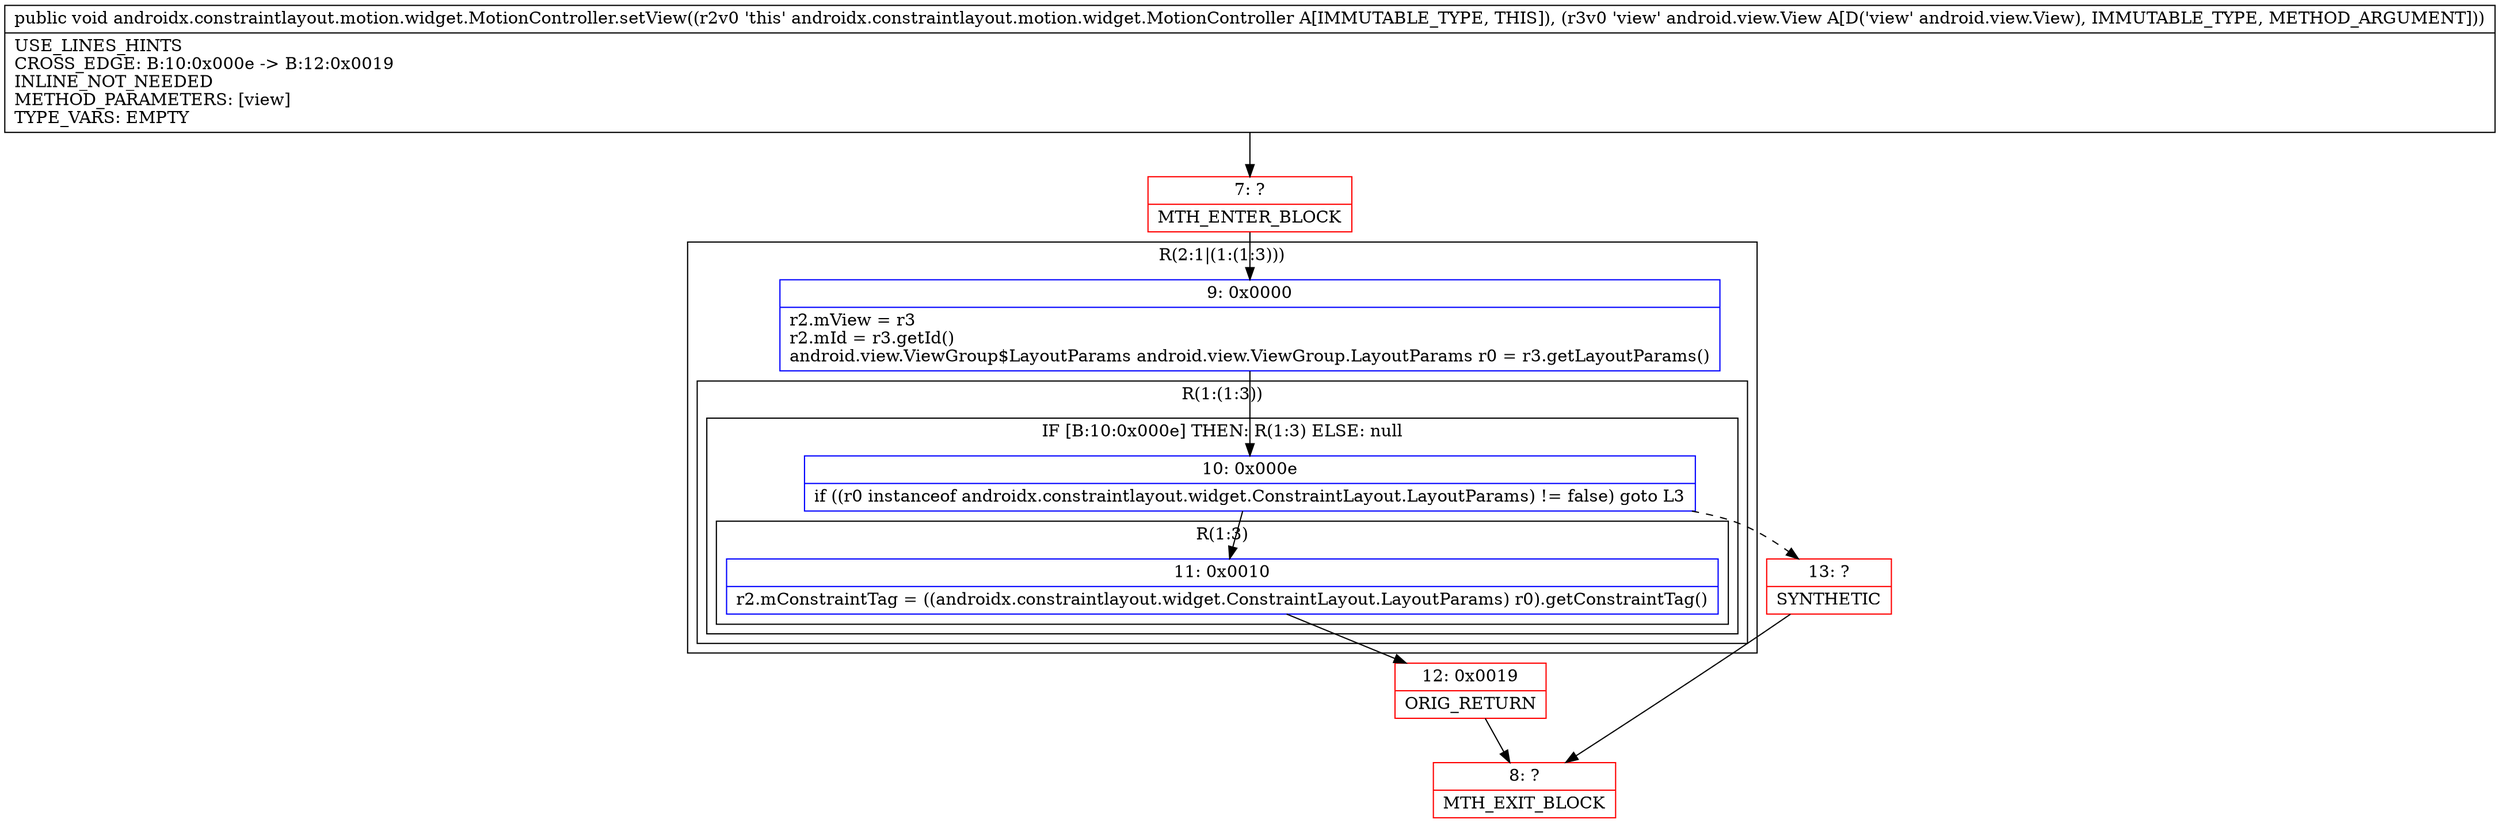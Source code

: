 digraph "CFG forandroidx.constraintlayout.motion.widget.MotionController.setView(Landroid\/view\/View;)V" {
subgraph cluster_Region_888946684 {
label = "R(2:1|(1:(1:3)))";
node [shape=record,color=blue];
Node_9 [shape=record,label="{9\:\ 0x0000|r2.mView = r3\lr2.mId = r3.getId()\landroid.view.ViewGroup$LayoutParams android.view.ViewGroup.LayoutParams r0 = r3.getLayoutParams()\l}"];
subgraph cluster_Region_1036588788 {
label = "R(1:(1:3))";
node [shape=record,color=blue];
subgraph cluster_IfRegion_578320598 {
label = "IF [B:10:0x000e] THEN: R(1:3) ELSE: null";
node [shape=record,color=blue];
Node_10 [shape=record,label="{10\:\ 0x000e|if ((r0 instanceof androidx.constraintlayout.widget.ConstraintLayout.LayoutParams) != false) goto L3\l}"];
subgraph cluster_Region_2056037171 {
label = "R(1:3)";
node [shape=record,color=blue];
Node_11 [shape=record,label="{11\:\ 0x0010|r2.mConstraintTag = ((androidx.constraintlayout.widget.ConstraintLayout.LayoutParams) r0).getConstraintTag()\l}"];
}
}
}
}
Node_7 [shape=record,color=red,label="{7\:\ ?|MTH_ENTER_BLOCK\l}"];
Node_12 [shape=record,color=red,label="{12\:\ 0x0019|ORIG_RETURN\l}"];
Node_8 [shape=record,color=red,label="{8\:\ ?|MTH_EXIT_BLOCK\l}"];
Node_13 [shape=record,color=red,label="{13\:\ ?|SYNTHETIC\l}"];
MethodNode[shape=record,label="{public void androidx.constraintlayout.motion.widget.MotionController.setView((r2v0 'this' androidx.constraintlayout.motion.widget.MotionController A[IMMUTABLE_TYPE, THIS]), (r3v0 'view' android.view.View A[D('view' android.view.View), IMMUTABLE_TYPE, METHOD_ARGUMENT]))  | USE_LINES_HINTS\lCROSS_EDGE: B:10:0x000e \-\> B:12:0x0019\lINLINE_NOT_NEEDED\lMETHOD_PARAMETERS: [view]\lTYPE_VARS: EMPTY\l}"];
MethodNode -> Node_7;Node_9 -> Node_10;
Node_10 -> Node_11;
Node_10 -> Node_13[style=dashed];
Node_11 -> Node_12;
Node_7 -> Node_9;
Node_12 -> Node_8;
Node_13 -> Node_8;
}

